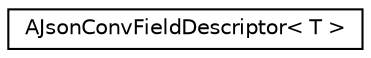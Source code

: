 digraph "Graphical Class Hierarchy"
{
 // LATEX_PDF_SIZE
  edge [fontname="Helvetica",fontsize="10",labelfontname="Helvetica",labelfontsize="10"];
  node [fontname="Helvetica",fontsize="10",shape=record];
  rankdir="LR";
  Node0 [label="AJsonConvFieldDescriptor\< T \>",height=0.2,width=0.4,color="black", fillcolor="white", style="filled",URL="$structAJsonConvFieldDescriptor.html",tooltip=" "];
}
